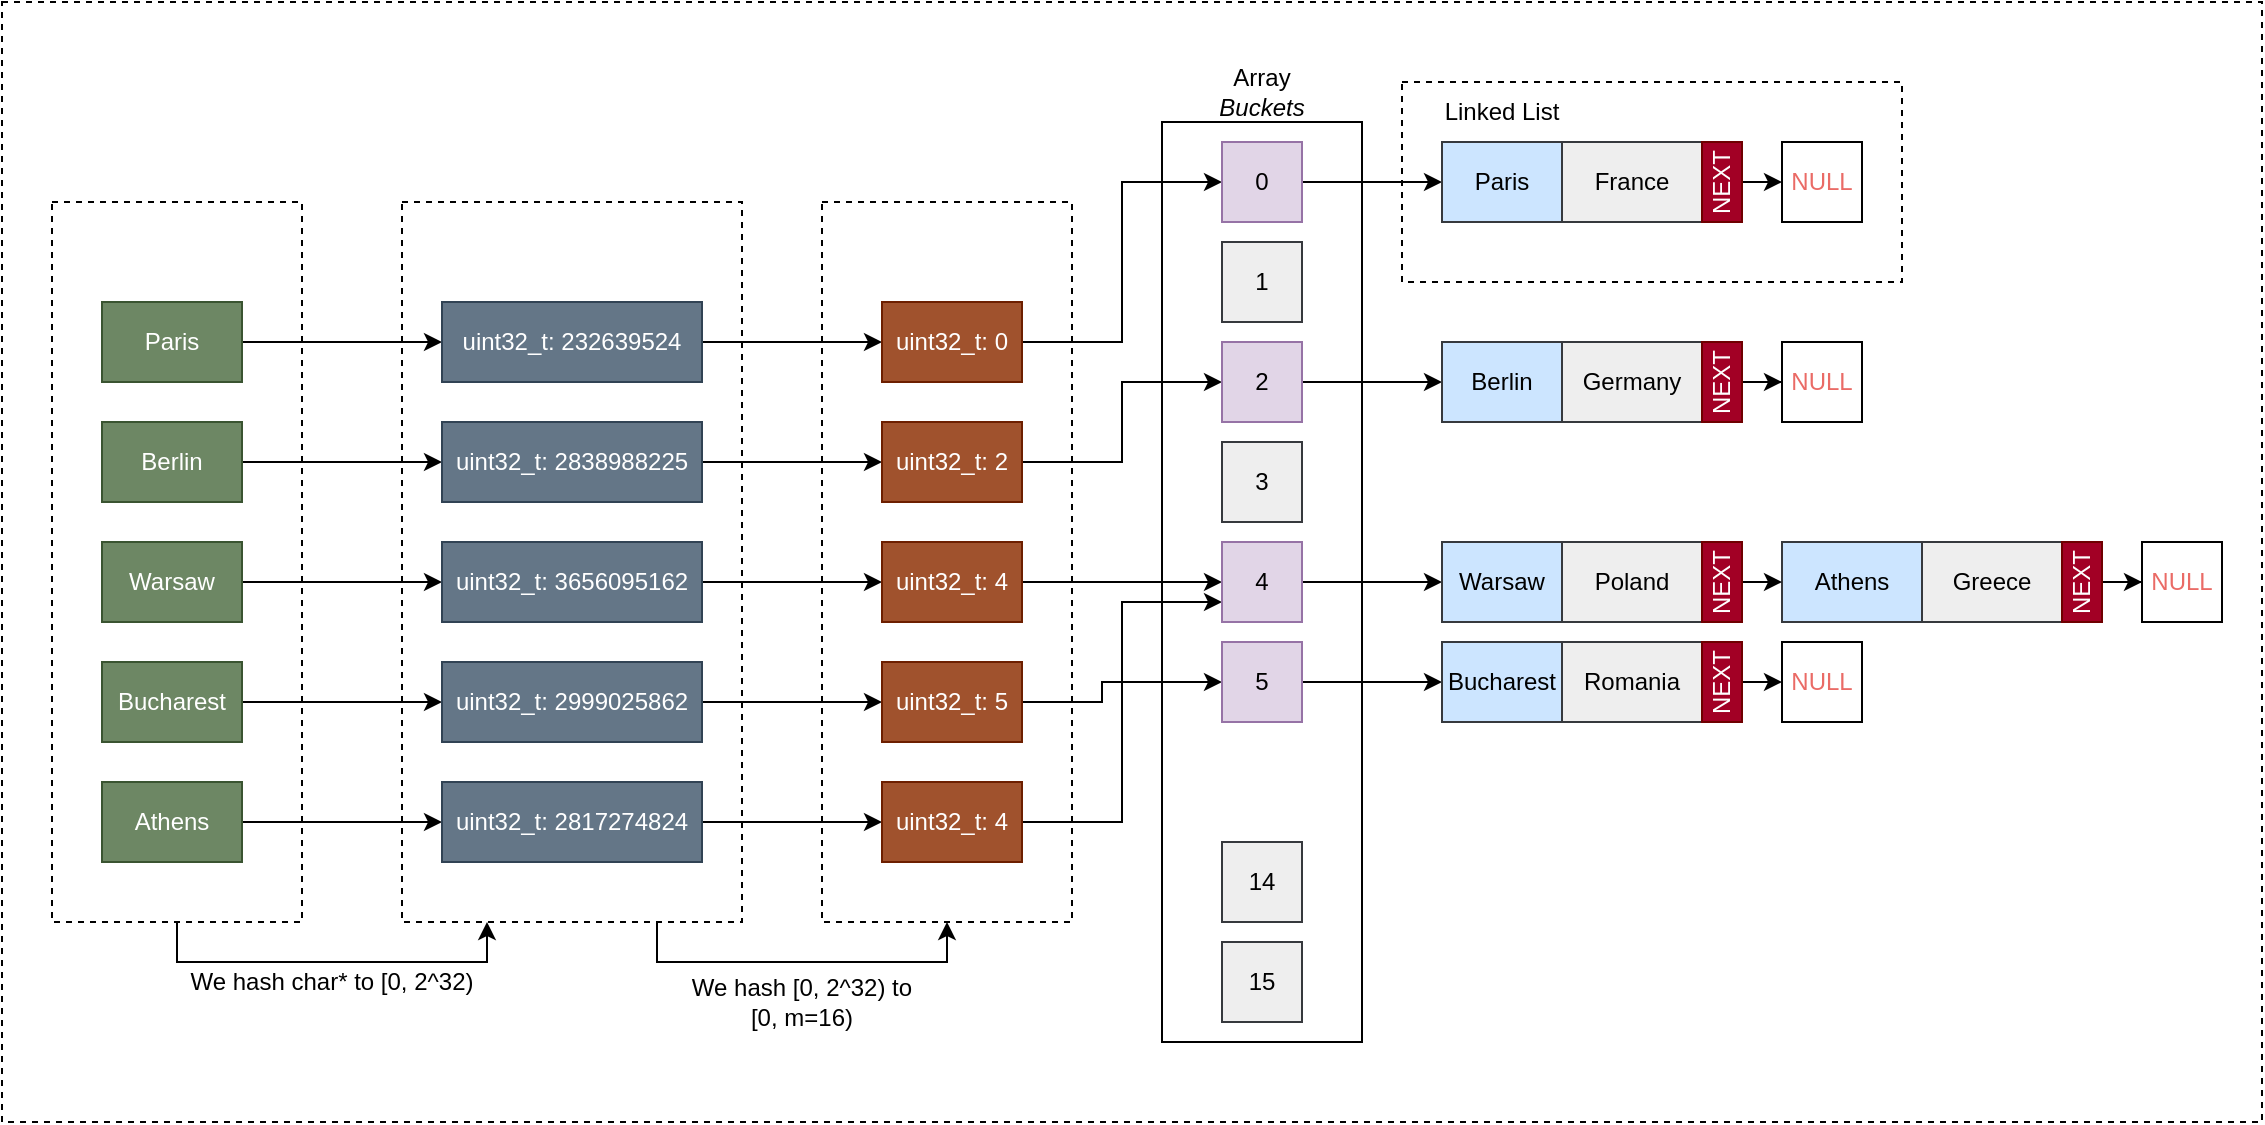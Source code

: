 <mxfile version="15.5.0" type="device"><diagram id="MUFPN5SZx5o7w_Y1v3Sl" name="Page-1"><mxGraphModel dx="1298" dy="1907" grid="1" gridSize="10" guides="1" tooltips="1" connect="1" arrows="1" fold="1" page="1" pageScale="1" pageWidth="850" pageHeight="1100" math="0" shadow="0"><root><mxCell id="0"/><mxCell id="1" parent="0"/><mxCell id="vLvHvHegtTJKeUGulqHb-149" value="" style="rounded=0;whiteSpace=wrap;html=1;dashed=1;fontColor=#000000;align=center;" vertex="1" parent="1"><mxGeometry y="-40" width="1130" height="560" as="geometry"/></mxCell><mxCell id="vLvHvHegtTJKeUGulqHb-142" value="" style="rounded=0;whiteSpace=wrap;html=1;fontColor=#000000;align=center;dashed=1;" vertex="1" parent="1"><mxGeometry x="410" y="60" width="125" height="360" as="geometry"/></mxCell><mxCell id="vLvHvHegtTJKeUGulqHb-146" style="edgeStyle=orthogonalEdgeStyle;rounded=0;orthogonalLoop=1;jettySize=auto;html=1;exitX=0.75;exitY=1;exitDx=0;exitDy=0;entryX=0.5;entryY=1;entryDx=0;entryDy=0;fontColor=#000000;" edge="1" parent="1" source="vLvHvHegtTJKeUGulqHb-141" target="vLvHvHegtTJKeUGulqHb-142"><mxGeometry relative="1" as="geometry"/></mxCell><mxCell id="vLvHvHegtTJKeUGulqHb-141" value="" style="rounded=0;whiteSpace=wrap;html=1;fontColor=#000000;align=center;dashed=1;" vertex="1" parent="1"><mxGeometry x="200" y="60" width="170" height="360" as="geometry"/></mxCell><mxCell id="vLvHvHegtTJKeUGulqHb-145" style="edgeStyle=orthogonalEdgeStyle;rounded=0;orthogonalLoop=1;jettySize=auto;html=1;exitX=0.5;exitY=1;exitDx=0;exitDy=0;entryX=0.25;entryY=1;entryDx=0;entryDy=0;fontColor=#000000;" edge="1" parent="1" source="vLvHvHegtTJKeUGulqHb-140" target="vLvHvHegtTJKeUGulqHb-141"><mxGeometry relative="1" as="geometry"/></mxCell><mxCell id="vLvHvHegtTJKeUGulqHb-140" value="" style="rounded=0;whiteSpace=wrap;html=1;fontColor=#000000;align=center;dashed=1;" vertex="1" parent="1"><mxGeometry x="25" y="60" width="125" height="360" as="geometry"/></mxCell><mxCell id="vLvHvHegtTJKeUGulqHb-118" value="" style="rounded=0;whiteSpace=wrap;html=1;fontColor=#000000;align=center;dashed=1;" vertex="1" parent="1"><mxGeometry x="700" width="250" height="100" as="geometry"/></mxCell><mxCell id="vLvHvHegtTJKeUGulqHb-69" value="" style="rounded=0;whiteSpace=wrap;html=1;align=center;" vertex="1" parent="1"><mxGeometry x="580" y="20" width="100" height="460" as="geometry"/></mxCell><mxCell id="vLvHvHegtTJKeUGulqHb-36" style="edgeStyle=orthogonalEdgeStyle;rounded=0;orthogonalLoop=1;jettySize=auto;html=1;exitX=1;exitY=0.5;exitDx=0;exitDy=0;entryX=0;entryY=0.5;entryDx=0;entryDy=0;" edge="1" parent="1" source="vLvHvHegtTJKeUGulqHb-21" target="vLvHvHegtTJKeUGulqHb-31"><mxGeometry relative="1" as="geometry"/></mxCell><mxCell id="vLvHvHegtTJKeUGulqHb-21" value="Paris" style="rounded=0;whiteSpace=wrap;html=1;fillColor=#6d8764;strokeColor=#3A5431;fontColor=#ffffff;" vertex="1" parent="1"><mxGeometry x="50" y="110" width="70" height="40" as="geometry"/></mxCell><mxCell id="vLvHvHegtTJKeUGulqHb-37" style="edgeStyle=orthogonalEdgeStyle;rounded=0;orthogonalLoop=1;jettySize=auto;html=1;exitX=1;exitY=0.5;exitDx=0;exitDy=0;entryX=0;entryY=0.5;entryDx=0;entryDy=0;" edge="1" parent="1" source="vLvHvHegtTJKeUGulqHb-22" target="vLvHvHegtTJKeUGulqHb-32"><mxGeometry relative="1" as="geometry"/></mxCell><mxCell id="vLvHvHegtTJKeUGulqHb-22" value="Berlin" style="rounded=0;whiteSpace=wrap;html=1;fillColor=#6d8764;strokeColor=#3A5431;fontColor=#ffffff;" vertex="1" parent="1"><mxGeometry x="50" y="170" width="70" height="40" as="geometry"/></mxCell><mxCell id="vLvHvHegtTJKeUGulqHb-38" style="edgeStyle=orthogonalEdgeStyle;rounded=0;orthogonalLoop=1;jettySize=auto;html=1;exitX=1;exitY=0.5;exitDx=0;exitDy=0;entryX=0;entryY=0.5;entryDx=0;entryDy=0;" edge="1" parent="1" source="vLvHvHegtTJKeUGulqHb-23" target="vLvHvHegtTJKeUGulqHb-33"><mxGeometry relative="1" as="geometry"/></mxCell><mxCell id="vLvHvHegtTJKeUGulqHb-23" value="Warsaw" style="rounded=0;whiteSpace=wrap;html=1;fillColor=#6d8764;strokeColor=#3A5431;fontColor=#ffffff;" vertex="1" parent="1"><mxGeometry x="50" y="230" width="70" height="40" as="geometry"/></mxCell><mxCell id="vLvHvHegtTJKeUGulqHb-39" style="edgeStyle=orthogonalEdgeStyle;rounded=0;orthogonalLoop=1;jettySize=auto;html=1;exitX=1;exitY=0.5;exitDx=0;exitDy=0;" edge="1" parent="1" source="vLvHvHegtTJKeUGulqHb-24" target="vLvHvHegtTJKeUGulqHb-34"><mxGeometry relative="1" as="geometry"/></mxCell><mxCell id="vLvHvHegtTJKeUGulqHb-24" value="Bucharest" style="rounded=0;whiteSpace=wrap;html=1;fillColor=#6d8764;strokeColor=#3A5431;fontColor=#ffffff;" vertex="1" parent="1"><mxGeometry x="50" y="290" width="70" height="40" as="geometry"/></mxCell><mxCell id="vLvHvHegtTJKeUGulqHb-40" style="edgeStyle=orthogonalEdgeStyle;rounded=0;orthogonalLoop=1;jettySize=auto;html=1;exitX=1;exitY=0.5;exitDx=0;exitDy=0;entryX=0;entryY=0.5;entryDx=0;entryDy=0;" edge="1" parent="1" source="vLvHvHegtTJKeUGulqHb-25" target="vLvHvHegtTJKeUGulqHb-35"><mxGeometry relative="1" as="geometry"/></mxCell><mxCell id="vLvHvHegtTJKeUGulqHb-25" value="Athens" style="rounded=0;whiteSpace=wrap;html=1;fillColor=#6d8764;strokeColor=#3A5431;fontColor=#ffffff;" vertex="1" parent="1"><mxGeometry x="50" y="350" width="70" height="40" as="geometry"/></mxCell><mxCell id="vLvHvHegtTJKeUGulqHb-58" style="edgeStyle=orthogonalEdgeStyle;rounded=0;orthogonalLoop=1;jettySize=auto;html=1;exitX=1;exitY=0.5;exitDx=0;exitDy=0;" edge="1" parent="1" source="vLvHvHegtTJKeUGulqHb-31" target="vLvHvHegtTJKeUGulqHb-53"><mxGeometry relative="1" as="geometry"/></mxCell><mxCell id="vLvHvHegtTJKeUGulqHb-31" value="uint32_t: 232639524 " style="rounded=0;whiteSpace=wrap;html=1;fillColor=#647687;strokeColor=#314354;fontColor=#ffffff;" vertex="1" parent="1"><mxGeometry x="220" y="110" width="130" height="40" as="geometry"/></mxCell><mxCell id="vLvHvHegtTJKeUGulqHb-59" style="edgeStyle=orthogonalEdgeStyle;rounded=0;orthogonalLoop=1;jettySize=auto;html=1;exitX=1;exitY=0.5;exitDx=0;exitDy=0;" edge="1" parent="1" source="vLvHvHegtTJKeUGulqHb-32" target="vLvHvHegtTJKeUGulqHb-54"><mxGeometry relative="1" as="geometry"/></mxCell><mxCell id="vLvHvHegtTJKeUGulqHb-32" value="uint32_t: 2838988225" style="rounded=0;whiteSpace=wrap;html=1;fillColor=#647687;strokeColor=#314354;fontColor=#ffffff;" vertex="1" parent="1"><mxGeometry x="220" y="170" width="130" height="40" as="geometry"/></mxCell><mxCell id="vLvHvHegtTJKeUGulqHb-60" style="edgeStyle=orthogonalEdgeStyle;rounded=0;orthogonalLoop=1;jettySize=auto;html=1;exitX=1;exitY=0.5;exitDx=0;exitDy=0;" edge="1" parent="1" source="vLvHvHegtTJKeUGulqHb-33" target="vLvHvHegtTJKeUGulqHb-55"><mxGeometry relative="1" as="geometry"/></mxCell><mxCell id="vLvHvHegtTJKeUGulqHb-33" value="uint32_t: 3656095162" style="rounded=0;whiteSpace=wrap;html=1;fillColor=#647687;strokeColor=#314354;fontColor=#ffffff;" vertex="1" parent="1"><mxGeometry x="220" y="230" width="130" height="40" as="geometry"/></mxCell><mxCell id="vLvHvHegtTJKeUGulqHb-61" style="edgeStyle=orthogonalEdgeStyle;rounded=0;orthogonalLoop=1;jettySize=auto;html=1;exitX=1;exitY=0.5;exitDx=0;exitDy=0;entryX=0;entryY=0.5;entryDx=0;entryDy=0;" edge="1" parent="1" source="vLvHvHegtTJKeUGulqHb-34" target="vLvHvHegtTJKeUGulqHb-56"><mxGeometry relative="1" as="geometry"/></mxCell><mxCell id="vLvHvHegtTJKeUGulqHb-34" value="uint32_t: 2999025862" style="rounded=0;whiteSpace=wrap;html=1;fillColor=#647687;strokeColor=#314354;fontColor=#ffffff;" vertex="1" parent="1"><mxGeometry x="220" y="290" width="130" height="40" as="geometry"/></mxCell><mxCell id="vLvHvHegtTJKeUGulqHb-62" style="edgeStyle=orthogonalEdgeStyle;rounded=0;orthogonalLoop=1;jettySize=auto;html=1;exitX=1;exitY=0.5;exitDx=0;exitDy=0;" edge="1" parent="1" source="vLvHvHegtTJKeUGulqHb-35" target="vLvHvHegtTJKeUGulqHb-57"><mxGeometry relative="1" as="geometry"/></mxCell><mxCell id="vLvHvHegtTJKeUGulqHb-35" value="uint32_t: 2817274824" style="rounded=0;whiteSpace=wrap;html=1;fillColor=#647687;strokeColor=#314354;fontColor=#ffffff;" vertex="1" parent="1"><mxGeometry x="220" y="350" width="130" height="40" as="geometry"/></mxCell><mxCell id="vLvHvHegtTJKeUGulqHb-112" style="edgeStyle=orthogonalEdgeStyle;rounded=0;orthogonalLoop=1;jettySize=auto;html=1;exitX=1;exitY=0.5;exitDx=0;exitDy=0;entryX=0;entryY=0.5;entryDx=0;entryDy=0;fontColor=#EA6B66;" edge="1" parent="1" source="vLvHvHegtTJKeUGulqHb-53" target="vLvHvHegtTJKeUGulqHb-70"><mxGeometry relative="1" as="geometry"><Array as="points"><mxPoint x="560" y="130"/><mxPoint x="560" y="50"/></Array></mxGeometry></mxCell><mxCell id="vLvHvHegtTJKeUGulqHb-53" value="uint32_t: 0 " style="rounded=0;whiteSpace=wrap;html=1;fillColor=#a0522d;strokeColor=#6D1F00;fontColor=#ffffff;" vertex="1" parent="1"><mxGeometry x="440" y="110" width="70" height="40" as="geometry"/></mxCell><mxCell id="vLvHvHegtTJKeUGulqHb-113" style="edgeStyle=orthogonalEdgeStyle;rounded=0;orthogonalLoop=1;jettySize=auto;html=1;exitX=1;exitY=0.5;exitDx=0;exitDy=0;entryX=0;entryY=0.5;entryDx=0;entryDy=0;fontColor=#EA6B66;" edge="1" parent="1" source="vLvHvHegtTJKeUGulqHb-54" target="vLvHvHegtTJKeUGulqHb-72"><mxGeometry relative="1" as="geometry"><Array as="points"><mxPoint x="560" y="190"/><mxPoint x="560" y="150"/></Array></mxGeometry></mxCell><mxCell id="vLvHvHegtTJKeUGulqHb-54" value="uint32_t: 2" style="rounded=0;whiteSpace=wrap;html=1;fillColor=#a0522d;strokeColor=#6D1F00;fontColor=#ffffff;" vertex="1" parent="1"><mxGeometry x="440" y="170" width="70" height="40" as="geometry"/></mxCell><mxCell id="vLvHvHegtTJKeUGulqHb-114" style="edgeStyle=orthogonalEdgeStyle;rounded=0;orthogonalLoop=1;jettySize=auto;html=1;exitX=1;exitY=0.5;exitDx=0;exitDy=0;entryX=0;entryY=0.5;entryDx=0;entryDy=0;fontColor=#EA6B66;" edge="1" parent="1" source="vLvHvHegtTJKeUGulqHb-55" target="vLvHvHegtTJKeUGulqHb-74"><mxGeometry relative="1" as="geometry"/></mxCell><mxCell id="vLvHvHegtTJKeUGulqHb-55" value="uint32_t: 4" style="rounded=0;whiteSpace=wrap;html=1;fillColor=#a0522d;strokeColor=#6D1F00;fontColor=#ffffff;" vertex="1" parent="1"><mxGeometry x="440" y="230" width="70" height="40" as="geometry"/></mxCell><mxCell id="vLvHvHegtTJKeUGulqHb-116" style="edgeStyle=orthogonalEdgeStyle;rounded=0;orthogonalLoop=1;jettySize=auto;html=1;exitX=1;exitY=0.5;exitDx=0;exitDy=0;entryX=0;entryY=0.5;entryDx=0;entryDy=0;fontColor=#EA6B66;" edge="1" parent="1" source="vLvHvHegtTJKeUGulqHb-56" target="vLvHvHegtTJKeUGulqHb-75"><mxGeometry relative="1" as="geometry"><Array as="points"><mxPoint x="550" y="310"/><mxPoint x="550" y="300"/></Array></mxGeometry></mxCell><mxCell id="vLvHvHegtTJKeUGulqHb-56" value="uint32_t: 5" style="rounded=0;whiteSpace=wrap;html=1;fillColor=#a0522d;strokeColor=#6D1F00;fontColor=#ffffff;" vertex="1" parent="1"><mxGeometry x="440" y="290" width="70" height="40" as="geometry"/></mxCell><mxCell id="vLvHvHegtTJKeUGulqHb-115" style="edgeStyle=orthogonalEdgeStyle;rounded=0;orthogonalLoop=1;jettySize=auto;html=1;exitX=1;exitY=0.5;exitDx=0;exitDy=0;entryX=0;entryY=0.75;entryDx=0;entryDy=0;fontColor=#EA6B66;" edge="1" parent="1" source="vLvHvHegtTJKeUGulqHb-57" target="vLvHvHegtTJKeUGulqHb-74"><mxGeometry relative="1" as="geometry"><Array as="points"><mxPoint x="560" y="370"/><mxPoint x="560" y="260"/></Array></mxGeometry></mxCell><mxCell id="vLvHvHegtTJKeUGulqHb-57" value="uint32_t: 4" style="rounded=0;whiteSpace=wrap;html=1;fillColor=#a0522d;strokeColor=#6D1F00;fontColor=#ffffff;" vertex="1" parent="1"><mxGeometry x="440" y="350" width="70" height="40" as="geometry"/></mxCell><mxCell id="vLvHvHegtTJKeUGulqHb-85" style="edgeStyle=orthogonalEdgeStyle;rounded=0;orthogonalLoop=1;jettySize=auto;html=1;exitX=1;exitY=0.5;exitDx=0;exitDy=0;entryX=0;entryY=0.5;entryDx=0;entryDy=0;" edge="1" parent="1" source="vLvHvHegtTJKeUGulqHb-70" target="vLvHvHegtTJKeUGulqHb-83"><mxGeometry relative="1" as="geometry"/></mxCell><mxCell id="vLvHvHegtTJKeUGulqHb-70" value="0" style="whiteSpace=wrap;html=1;aspect=fixed;rounded=0;align=center;fillColor=#e1d5e7;strokeColor=#9673a6;" vertex="1" parent="1"><mxGeometry x="610" y="30" width="40" height="40" as="geometry"/></mxCell><mxCell id="vLvHvHegtTJKeUGulqHb-71" value="1" style="whiteSpace=wrap;html=1;aspect=fixed;rounded=0;align=center;fillColor=#eeeeee;strokeColor=#36393d;" vertex="1" parent="1"><mxGeometry x="610" y="80" width="40" height="40" as="geometry"/></mxCell><mxCell id="vLvHvHegtTJKeUGulqHb-88" style="edgeStyle=orthogonalEdgeStyle;rounded=0;orthogonalLoop=1;jettySize=auto;html=1;exitX=1;exitY=0.5;exitDx=0;exitDy=0;" edge="1" parent="1" source="vLvHvHegtTJKeUGulqHb-72" target="vLvHvHegtTJKeUGulqHb-86"><mxGeometry relative="1" as="geometry"/></mxCell><mxCell id="vLvHvHegtTJKeUGulqHb-72" value="2" style="whiteSpace=wrap;html=1;aspect=fixed;rounded=0;align=center;fillColor=#e1d5e7;strokeColor=#9673a6;" vertex="1" parent="1"><mxGeometry x="610" y="130" width="40" height="40" as="geometry"/></mxCell><mxCell id="vLvHvHegtTJKeUGulqHb-73" value="3" style="whiteSpace=wrap;html=1;aspect=fixed;rounded=0;align=center;fillColor=#eeeeee;strokeColor=#36393d;" vertex="1" parent="1"><mxGeometry x="610" y="180" width="40" height="40" as="geometry"/></mxCell><mxCell id="vLvHvHegtTJKeUGulqHb-91" style="edgeStyle=orthogonalEdgeStyle;rounded=0;orthogonalLoop=1;jettySize=auto;html=1;exitX=1;exitY=0.5;exitDx=0;exitDy=0;" edge="1" parent="1" source="vLvHvHegtTJKeUGulqHb-74" target="vLvHvHegtTJKeUGulqHb-89"><mxGeometry relative="1" as="geometry"/></mxCell><mxCell id="vLvHvHegtTJKeUGulqHb-74" value="4" style="whiteSpace=wrap;html=1;aspect=fixed;rounded=0;align=center;fillColor=#e1d5e7;strokeColor=#9673a6;" vertex="1" parent="1"><mxGeometry x="610" y="230" width="40" height="40" as="geometry"/></mxCell><mxCell id="vLvHvHegtTJKeUGulqHb-97" style="edgeStyle=orthogonalEdgeStyle;rounded=0;orthogonalLoop=1;jettySize=auto;html=1;exitX=1;exitY=0.5;exitDx=0;exitDy=0;entryX=0;entryY=0.5;entryDx=0;entryDy=0;" edge="1" parent="1" source="vLvHvHegtTJKeUGulqHb-75" target="vLvHvHegtTJKeUGulqHb-95"><mxGeometry relative="1" as="geometry"/></mxCell><mxCell id="vLvHvHegtTJKeUGulqHb-75" value="5" style="whiteSpace=wrap;html=1;aspect=fixed;rounded=0;align=center;fillColor=#e1d5e7;strokeColor=#9673a6;" vertex="1" parent="1"><mxGeometry x="610" y="280" width="40" height="40" as="geometry"/></mxCell><mxCell id="vLvHvHegtTJKeUGulqHb-76" value="14" style="whiteSpace=wrap;html=1;aspect=fixed;rounded=0;align=center;fillColor=#eeeeee;strokeColor=#36393d;" vertex="1" parent="1"><mxGeometry x="610" y="380" width="40" height="40" as="geometry"/></mxCell><mxCell id="vLvHvHegtTJKeUGulqHb-77" value="15" style="whiteSpace=wrap;html=1;aspect=fixed;rounded=0;align=center;fillColor=#eeeeee;strokeColor=#36393d;" vertex="1" parent="1"><mxGeometry x="610" y="430" width="40" height="40" as="geometry"/></mxCell><mxCell id="vLvHvHegtTJKeUGulqHb-83" value="Paris" style="rounded=0;whiteSpace=wrap;html=1;fillColor=#cce5ff;strokeColor=#36393d;" vertex="1" parent="1"><mxGeometry x="720" y="30" width="60" height="40" as="geometry"/></mxCell><mxCell id="vLvHvHegtTJKeUGulqHb-84" value="France" style="rounded=0;whiteSpace=wrap;html=1;fillColor=#eeeeee;strokeColor=#36393d;" vertex="1" parent="1"><mxGeometry x="780" y="30" width="70" height="40" as="geometry"/></mxCell><mxCell id="vLvHvHegtTJKeUGulqHb-86" value="Berlin" style="rounded=0;whiteSpace=wrap;html=1;fillColor=#cce5ff;strokeColor=#36393d;" vertex="1" parent="1"><mxGeometry x="720" y="130" width="60" height="40" as="geometry"/></mxCell><mxCell id="vLvHvHegtTJKeUGulqHb-87" value="Germany" style="rounded=0;whiteSpace=wrap;html=1;fillColor=#eeeeee;strokeColor=#36393d;" vertex="1" parent="1"><mxGeometry x="780" y="130" width="70" height="40" as="geometry"/></mxCell><mxCell id="vLvHvHegtTJKeUGulqHb-89" value="Warsaw" style="rounded=0;whiteSpace=wrap;html=1;fillColor=#cce5ff;strokeColor=#36393d;" vertex="1" parent="1"><mxGeometry x="720" y="230" width="60" height="40" as="geometry"/></mxCell><mxCell id="vLvHvHegtTJKeUGulqHb-90" value="Poland" style="rounded=0;whiteSpace=wrap;html=1;fillColor=#eeeeee;strokeColor=#36393d;" vertex="1" parent="1"><mxGeometry x="780" y="230" width="70" height="40" as="geometry"/></mxCell><mxCell id="vLvHvHegtTJKeUGulqHb-92" value="Athens" style="rounded=0;whiteSpace=wrap;html=1;fillColor=#cce5ff;strokeColor=#36393d;" vertex="1" parent="1"><mxGeometry x="890" y="230" width="70" height="40" as="geometry"/></mxCell><mxCell id="vLvHvHegtTJKeUGulqHb-93" value="Greece" style="rounded=0;whiteSpace=wrap;html=1;fillColor=#eeeeee;strokeColor=#36393d;" vertex="1" parent="1"><mxGeometry x="960" y="230" width="70" height="40" as="geometry"/></mxCell><mxCell id="vLvHvHegtTJKeUGulqHb-95" value="Bucharest" style="rounded=0;whiteSpace=wrap;html=1;fillColor=#cce5ff;strokeColor=#36393d;" vertex="1" parent="1"><mxGeometry x="720" y="280" width="60" height="40" as="geometry"/></mxCell><mxCell id="vLvHvHegtTJKeUGulqHb-96" value="Romania" style="rounded=0;whiteSpace=wrap;html=1;fillColor=#eeeeee;strokeColor=#36393d;" vertex="1" parent="1"><mxGeometry x="780" y="280" width="70" height="40" as="geometry"/></mxCell><mxCell id="vLvHvHegtTJKeUGulqHb-98" value="&lt;font color=&quot;#EA6B66&quot;&gt;NULL&lt;/font&gt;" style="rounded=0;whiteSpace=wrap;html=1;" vertex="1" parent="1"><mxGeometry x="890" y="30" width="40" height="40" as="geometry"/></mxCell><mxCell id="vLvHvHegtTJKeUGulqHb-99" value="&lt;font color=&quot;#EA6B66&quot;&gt;NULL&lt;/font&gt;" style="rounded=0;whiteSpace=wrap;html=1;" vertex="1" parent="1"><mxGeometry x="890" y="130" width="40" height="40" as="geometry"/></mxCell><mxCell id="vLvHvHegtTJKeUGulqHb-106" value="&lt;font color=&quot;#EA6B66&quot;&gt;NULL&lt;/font&gt;" style="rounded=0;whiteSpace=wrap;html=1;" vertex="1" parent="1"><mxGeometry x="1070" y="230" width="40" height="40" as="geometry"/></mxCell><mxCell id="vLvHvHegtTJKeUGulqHb-108" value="&lt;font color=&quot;#EA6B66&quot;&gt;NULL&lt;/font&gt;" style="rounded=0;whiteSpace=wrap;html=1;" vertex="1" parent="1"><mxGeometry x="890" y="280" width="40" height="40" as="geometry"/></mxCell><mxCell id="vLvHvHegtTJKeUGulqHb-119" value="Linked List" style="text;html=1;strokeColor=none;fillColor=none;align=center;verticalAlign=middle;whiteSpace=wrap;rounded=0;dashed=1;fontColor=#000000;" vertex="1" parent="1"><mxGeometry x="700" width="100" height="30" as="geometry"/></mxCell><mxCell id="vLvHvHegtTJKeUGulqHb-124" style="edgeStyle=orthogonalEdgeStyle;rounded=0;orthogonalLoop=1;jettySize=auto;html=1;exitX=1;exitY=0.5;exitDx=0;exitDy=0;entryX=0;entryY=0.5;entryDx=0;entryDy=0;fontColor=#000000;" edge="1" parent="1" source="vLvHvHegtTJKeUGulqHb-123" target="vLvHvHegtTJKeUGulqHb-98"><mxGeometry relative="1" as="geometry"/></mxCell><mxCell id="vLvHvHegtTJKeUGulqHb-123" value="NEXT" style="rounded=0;whiteSpace=wrap;html=1;fontColor=#ffffff;align=center;direction=south;rotation=-90;fillColor=#a20025;strokeColor=#6F0000;" vertex="1" parent="1"><mxGeometry x="840" y="40" width="40" height="20" as="geometry"/></mxCell><mxCell id="vLvHvHegtTJKeUGulqHb-127" style="edgeStyle=orthogonalEdgeStyle;rounded=0;orthogonalLoop=1;jettySize=auto;html=1;exitX=1;exitY=0.5;exitDx=0;exitDy=0;fontColor=#000000;" edge="1" parent="1" source="vLvHvHegtTJKeUGulqHb-125" target="vLvHvHegtTJKeUGulqHb-99"><mxGeometry relative="1" as="geometry"/></mxCell><mxCell id="vLvHvHegtTJKeUGulqHb-125" value="NEXT" style="rounded=0;whiteSpace=wrap;html=1;fontColor=#ffffff;align=center;direction=south;rotation=-90;fillColor=#a20025;strokeColor=#6F0000;" vertex="1" parent="1"><mxGeometry x="840" y="140" width="40" height="20" as="geometry"/></mxCell><mxCell id="vLvHvHegtTJKeUGulqHb-126" value="" style="edgeStyle=orthogonalEdgeStyle;rounded=0;orthogonalLoop=1;jettySize=auto;html=1;exitX=1;exitY=0.5;exitDx=0;exitDy=0;entryX=0;entryY=0.5;entryDx=0;entryDy=0;endArrow=none;" edge="1" parent="1" source="vLvHvHegtTJKeUGulqHb-87" target="vLvHvHegtTJKeUGulqHb-125"><mxGeometry relative="1" as="geometry"><mxPoint x="850" y="150" as="sourcePoint"/><mxPoint x="870" y="150" as="targetPoint"/></mxGeometry></mxCell><mxCell id="vLvHvHegtTJKeUGulqHb-130" style="edgeStyle=orthogonalEdgeStyle;rounded=0;orthogonalLoop=1;jettySize=auto;html=1;exitX=1;exitY=0.5;exitDx=0;exitDy=0;entryX=0;entryY=0.5;entryDx=0;entryDy=0;fontColor=#000000;" edge="1" parent="1" source="vLvHvHegtTJKeUGulqHb-128" target="vLvHvHegtTJKeUGulqHb-108"><mxGeometry relative="1" as="geometry"/></mxCell><mxCell id="vLvHvHegtTJKeUGulqHb-128" value="NEXT" style="rounded=0;whiteSpace=wrap;html=1;fontColor=#ffffff;align=center;direction=south;rotation=-90;fillColor=#a20025;strokeColor=#6F0000;" vertex="1" parent="1"><mxGeometry x="840" y="290" width="40" height="20" as="geometry"/></mxCell><mxCell id="vLvHvHegtTJKeUGulqHb-129" value="" style="edgeStyle=orthogonalEdgeStyle;rounded=0;orthogonalLoop=1;jettySize=auto;html=1;exitX=1;exitY=0.5;exitDx=0;exitDy=0;entryX=0;entryY=0.5;entryDx=0;entryDy=0;endArrow=none;" edge="1" parent="1" source="vLvHvHegtTJKeUGulqHb-96" target="vLvHvHegtTJKeUGulqHb-128"><mxGeometry relative="1" as="geometry"><mxPoint x="850" y="300" as="sourcePoint"/><mxPoint x="870" y="300" as="targetPoint"/></mxGeometry></mxCell><mxCell id="vLvHvHegtTJKeUGulqHb-133" style="edgeStyle=orthogonalEdgeStyle;rounded=0;orthogonalLoop=1;jettySize=auto;html=1;exitX=1;exitY=0.5;exitDx=0;exitDy=0;entryX=0;entryY=0.5;entryDx=0;entryDy=0;fontColor=#000000;" edge="1" parent="1" source="vLvHvHegtTJKeUGulqHb-131" target="vLvHvHegtTJKeUGulqHb-92"><mxGeometry relative="1" as="geometry"/></mxCell><mxCell id="vLvHvHegtTJKeUGulqHb-131" value="NEXT" style="rounded=0;whiteSpace=wrap;html=1;fontColor=#ffffff;align=center;direction=south;rotation=-90;fillColor=#a20025;strokeColor=#6F0000;" vertex="1" parent="1"><mxGeometry x="840" y="240" width="40" height="20" as="geometry"/></mxCell><mxCell id="vLvHvHegtTJKeUGulqHb-132" value="" style="edgeStyle=orthogonalEdgeStyle;rounded=0;orthogonalLoop=1;jettySize=auto;html=1;exitX=1;exitY=0.5;exitDx=0;exitDy=0;entryX=0;entryY=0.5;entryDx=0;entryDy=0;endArrow=none;" edge="1" parent="1" source="vLvHvHegtTJKeUGulqHb-90" target="vLvHvHegtTJKeUGulqHb-131"><mxGeometry relative="1" as="geometry"><mxPoint x="850" y="250" as="sourcePoint"/><mxPoint x="910" y="250" as="targetPoint"/></mxGeometry></mxCell><mxCell id="vLvHvHegtTJKeUGulqHb-136" style="edgeStyle=orthogonalEdgeStyle;rounded=0;orthogonalLoop=1;jettySize=auto;html=1;exitX=1;exitY=0.5;exitDx=0;exitDy=0;fontColor=#000000;" edge="1" parent="1" source="vLvHvHegtTJKeUGulqHb-134" target="vLvHvHegtTJKeUGulqHb-106"><mxGeometry relative="1" as="geometry"/></mxCell><mxCell id="vLvHvHegtTJKeUGulqHb-134" value="NEXT" style="rounded=0;whiteSpace=wrap;html=1;fontColor=#ffffff;align=center;direction=south;rotation=-90;fillColor=#a20025;strokeColor=#6F0000;" vertex="1" parent="1"><mxGeometry x="1020" y="240" width="40" height="20" as="geometry"/></mxCell><mxCell id="vLvHvHegtTJKeUGulqHb-135" value="" style="edgeStyle=orthogonalEdgeStyle;rounded=0;orthogonalLoop=1;jettySize=auto;html=1;exitX=1;exitY=0.5;exitDx=0;exitDy=0;entryX=0;entryY=0.5;entryDx=0;entryDy=0;endArrow=none;" edge="1" parent="1" source="vLvHvHegtTJKeUGulqHb-93" target="vLvHvHegtTJKeUGulqHb-134"><mxGeometry relative="1" as="geometry"><mxPoint x="1030" y="250" as="sourcePoint"/><mxPoint x="1070" y="250" as="targetPoint"/></mxGeometry></mxCell><mxCell id="vLvHvHegtTJKeUGulqHb-137" value="Array &lt;i&gt;Buckets&lt;/i&gt;" style="text;html=1;strokeColor=none;fillColor=none;align=center;verticalAlign=middle;whiteSpace=wrap;rounded=0;fontColor=#000000;" vertex="1" parent="1"><mxGeometry x="600" y="-10" width="60" height="30" as="geometry"/></mxCell><mxCell id="vLvHvHegtTJKeUGulqHb-147" value="We hash char* to [0, 2^32)" style="text;html=1;strokeColor=none;fillColor=none;align=center;verticalAlign=middle;whiteSpace=wrap;rounded=0;dashed=1;fontColor=#000000;" vertex="1" parent="1"><mxGeometry x="90" y="440" width="150" height="20" as="geometry"/></mxCell><mxCell id="vLvHvHegtTJKeUGulqHb-148" value="&lt;div&gt;We hash [0, 2^32) to &lt;br&gt;&lt;/div&gt;&lt;div&gt;[0, m=16)&lt;/div&gt;" style="text;html=1;strokeColor=none;fillColor=none;align=center;verticalAlign=middle;whiteSpace=wrap;rounded=0;dashed=1;fontColor=#000000;" vertex="1" parent="1"><mxGeometry x="330" y="450" width="140" height="20" as="geometry"/></mxCell></root></mxGraphModel></diagram></mxfile>